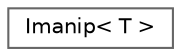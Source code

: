 digraph "Graphical Class Hierarchy"
{
 // LATEX_PDF_SIZE
  bgcolor="transparent";
  edge [fontname=Helvetica,fontsize=10,labelfontname=Helvetica,labelfontsize=10];
  node [fontname=Helvetica,fontsize=10,shape=box,height=0.2,width=0.4];
  rankdir="LR";
  Node0 [id="Node000000",label="Imanip\< T \>",height=0.2,width=0.4,color="grey40", fillcolor="white", style="filled",URL="$classFoam_1_1Imanip.html",tooltip=" "];
}
